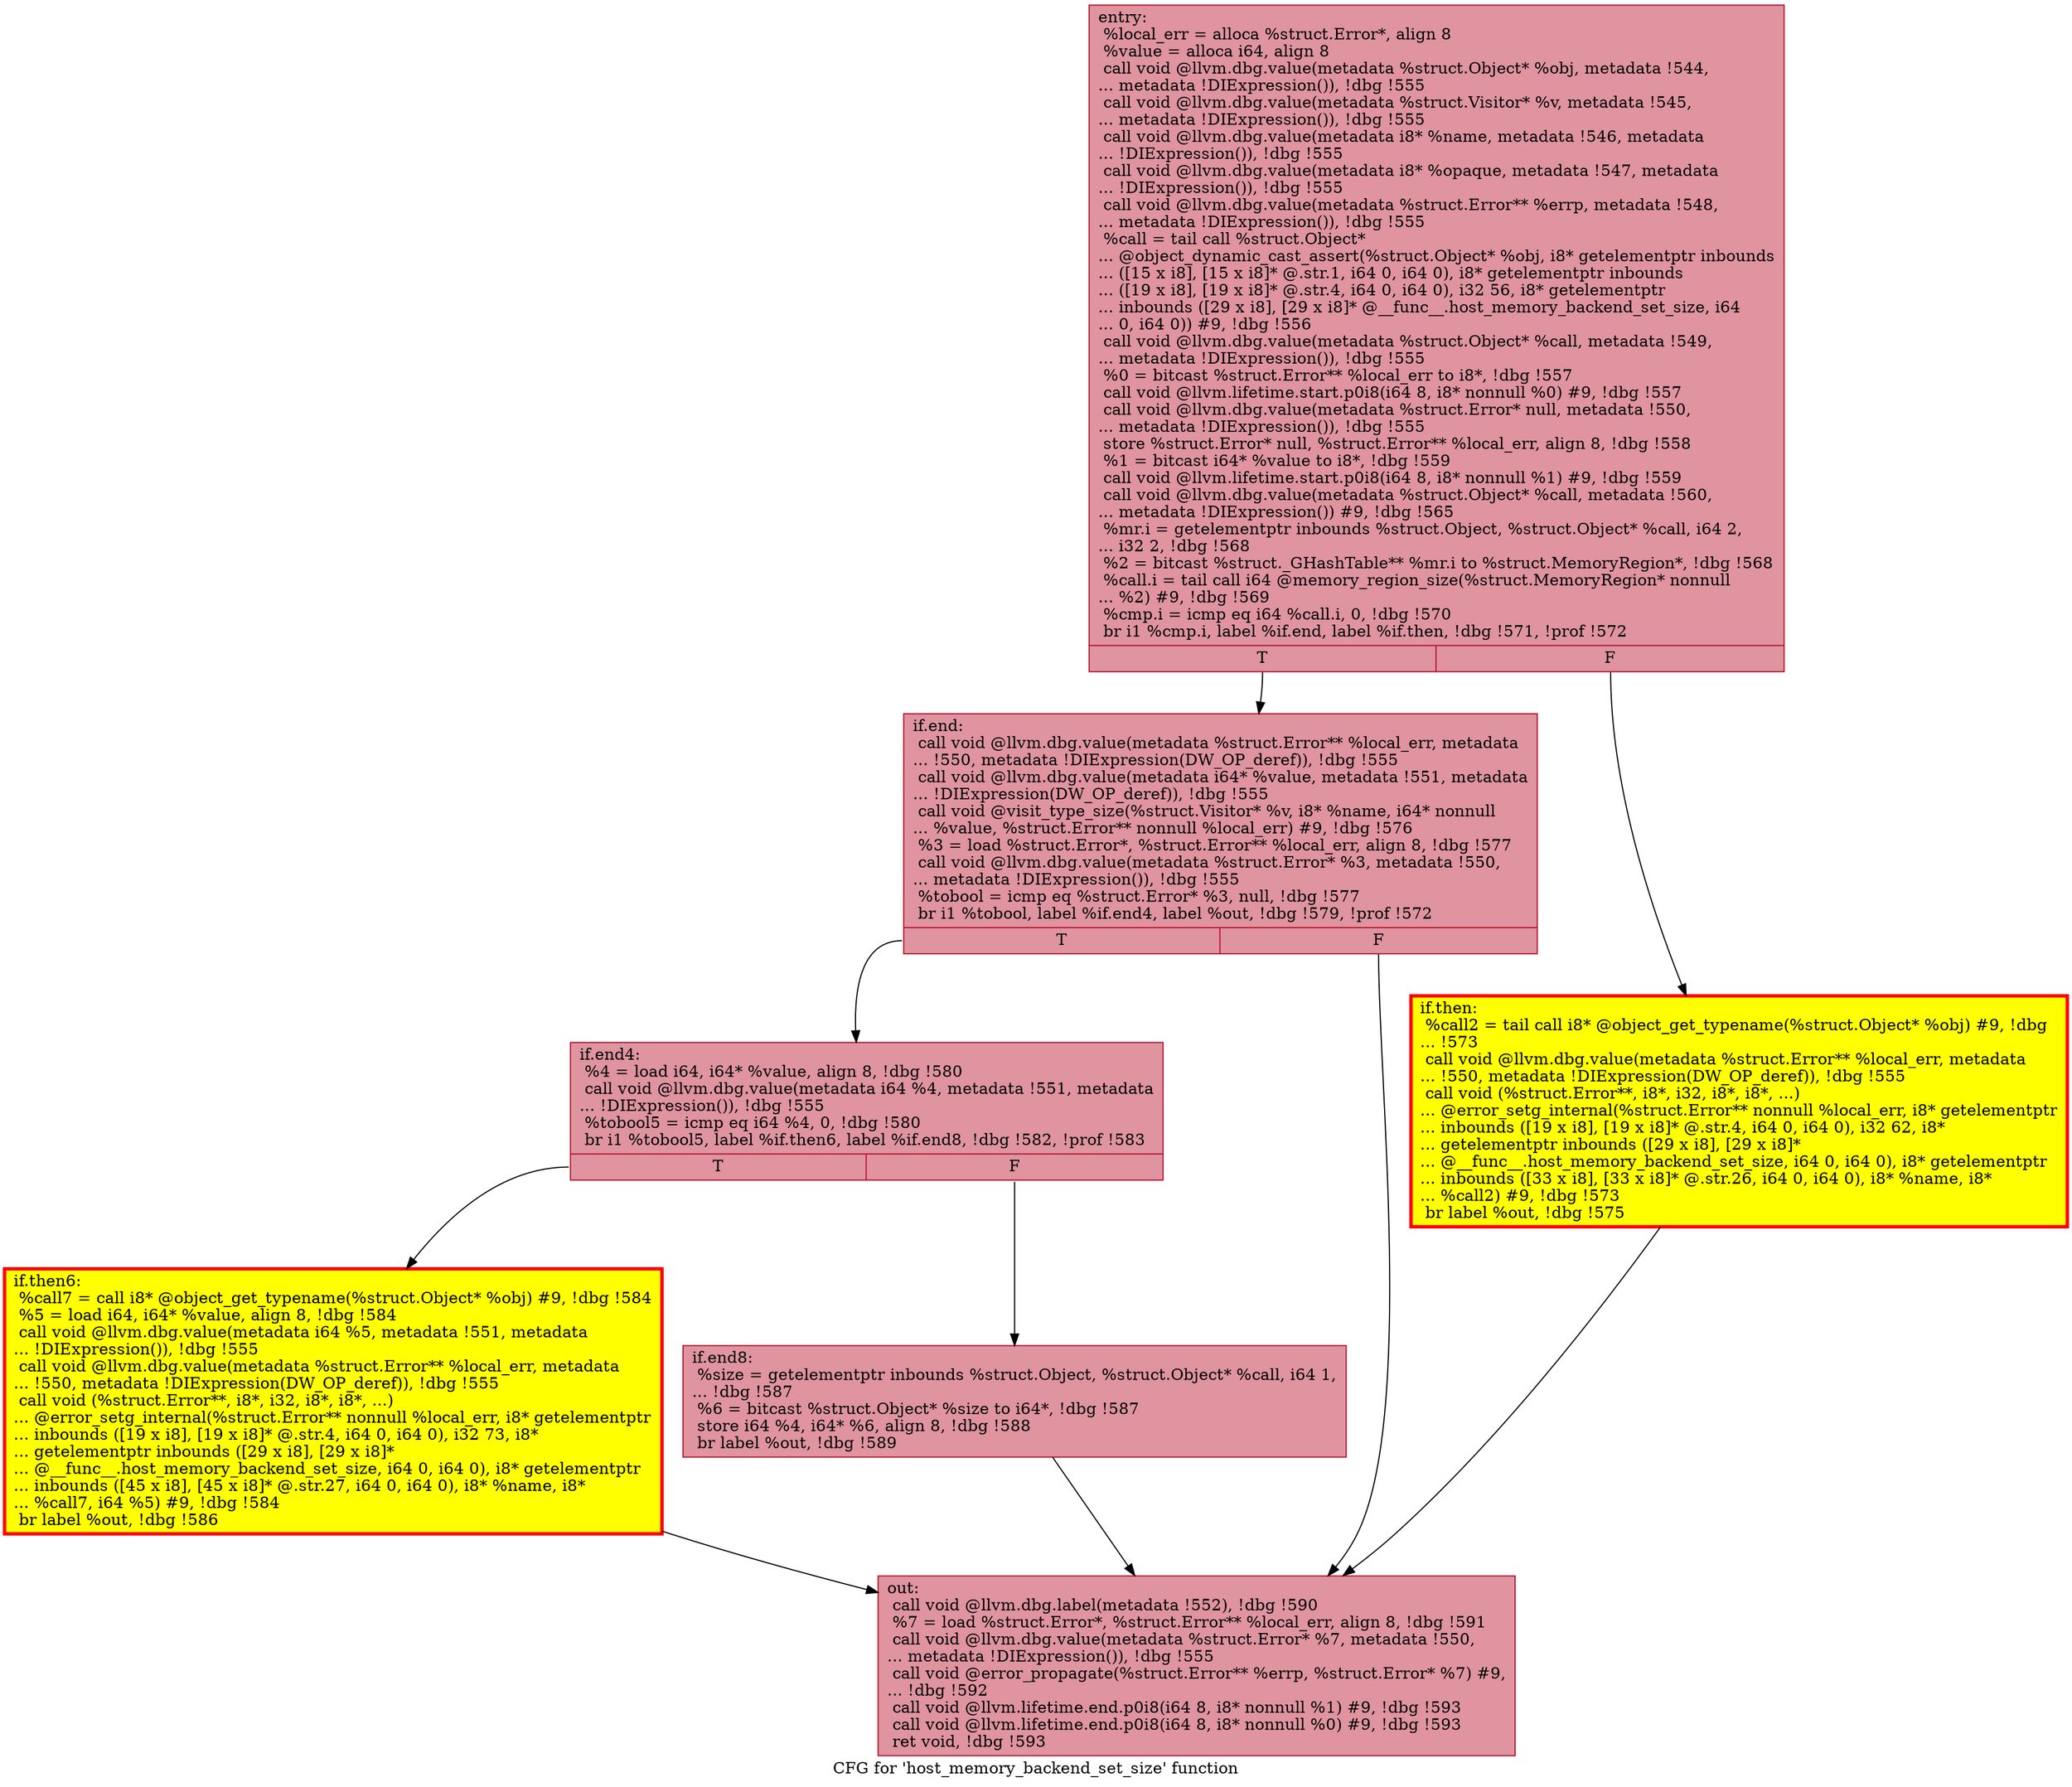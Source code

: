 digraph "CFG for 'host_memory_backend_set_size' function" {
	label="CFG for 'host_memory_backend_set_size' function";

	Node0x562907adec70 [shape=record,color="#b70d28ff", style=filled, fillcolor="#b70d2870",label="{entry:\l  %local_err = alloca %struct.Error*, align 8\l  %value = alloca i64, align 8\l  call void @llvm.dbg.value(metadata %struct.Object* %obj, metadata !544,\l... metadata !DIExpression()), !dbg !555\l  call void @llvm.dbg.value(metadata %struct.Visitor* %v, metadata !545,\l... metadata !DIExpression()), !dbg !555\l  call void @llvm.dbg.value(metadata i8* %name, metadata !546, metadata\l... !DIExpression()), !dbg !555\l  call void @llvm.dbg.value(metadata i8* %opaque, metadata !547, metadata\l... !DIExpression()), !dbg !555\l  call void @llvm.dbg.value(metadata %struct.Error** %errp, metadata !548,\l... metadata !DIExpression()), !dbg !555\l  %call = tail call %struct.Object*\l... @object_dynamic_cast_assert(%struct.Object* %obj, i8* getelementptr inbounds\l... ([15 x i8], [15 x i8]* @.str.1, i64 0, i64 0), i8* getelementptr inbounds\l... ([19 x i8], [19 x i8]* @.str.4, i64 0, i64 0), i32 56, i8* getelementptr\l... inbounds ([29 x i8], [29 x i8]* @__func__.host_memory_backend_set_size, i64\l... 0, i64 0)) #9, !dbg !556\l  call void @llvm.dbg.value(metadata %struct.Object* %call, metadata !549,\l... metadata !DIExpression()), !dbg !555\l  %0 = bitcast %struct.Error** %local_err to i8*, !dbg !557\l  call void @llvm.lifetime.start.p0i8(i64 8, i8* nonnull %0) #9, !dbg !557\l  call void @llvm.dbg.value(metadata %struct.Error* null, metadata !550,\l... metadata !DIExpression()), !dbg !555\l  store %struct.Error* null, %struct.Error** %local_err, align 8, !dbg !558\l  %1 = bitcast i64* %value to i8*, !dbg !559\l  call void @llvm.lifetime.start.p0i8(i64 8, i8* nonnull %1) #9, !dbg !559\l  call void @llvm.dbg.value(metadata %struct.Object* %call, metadata !560,\l... metadata !DIExpression()) #9, !dbg !565\l  %mr.i = getelementptr inbounds %struct.Object, %struct.Object* %call, i64 2,\l... i32 2, !dbg !568\l  %2 = bitcast %struct._GHashTable** %mr.i to %struct.MemoryRegion*, !dbg !568\l  %call.i = tail call i64 @memory_region_size(%struct.MemoryRegion* nonnull\l... %2) #9, !dbg !569\l  %cmp.i = icmp eq i64 %call.i, 0, !dbg !570\l  br i1 %cmp.i, label %if.end, label %if.then, !dbg !571, !prof !572\l|{<s0>T|<s1>F}}"];
	Node0x562907adec70:s0 -> Node0x562907ae9570;
	Node0x562907adec70:s1 -> Node0x562907ae9500;
	Node0x562907ae9500 [shape=record,penwidth=3.0, style="filled", color="red", fillcolor="yellow",label="{if.then:                                          \l  %call2 = tail call i8* @object_get_typename(%struct.Object* %obj) #9, !dbg\l... !573\l  call void @llvm.dbg.value(metadata %struct.Error** %local_err, metadata\l... !550, metadata !DIExpression(DW_OP_deref)), !dbg !555\l  call void (%struct.Error**, i8*, i32, i8*, i8*, ...)\l... @error_setg_internal(%struct.Error** nonnull %local_err, i8* getelementptr\l... inbounds ([19 x i8], [19 x i8]* @.str.4, i64 0, i64 0), i32 62, i8*\l... getelementptr inbounds ([29 x i8], [29 x i8]*\l... @__func__.host_memory_backend_set_size, i64 0, i64 0), i8* getelementptr\l... inbounds ([33 x i8], [33 x i8]* @.str.26, i64 0, i64 0), i8* %name, i8*\l... %call2) #9, !dbg !573\l  br label %out, !dbg !575\l}"];
	Node0x562907ae9500 -> Node0x562907ae9940;
	Node0x562907ae9570 [shape=record,color="#b70d28ff", style=filled, fillcolor="#b70d2870",label="{if.end:                                           \l  call void @llvm.dbg.value(metadata %struct.Error** %local_err, metadata\l... !550, metadata !DIExpression(DW_OP_deref)), !dbg !555\l  call void @llvm.dbg.value(metadata i64* %value, metadata !551, metadata\l... !DIExpression(DW_OP_deref)), !dbg !555\l  call void @visit_type_size(%struct.Visitor* %v, i8* %name, i64* nonnull\l... %value, %struct.Error** nonnull %local_err) #9, !dbg !576\l  %3 = load %struct.Error*, %struct.Error** %local_err, align 8, !dbg !577\l  call void @llvm.dbg.value(metadata %struct.Error* %3, metadata !550,\l... metadata !DIExpression()), !dbg !555\l  %tobool = icmp eq %struct.Error* %3, null, !dbg !577\l  br i1 %tobool, label %if.end4, label %out, !dbg !579, !prof !572\l|{<s0>T|<s1>F}}"];
	Node0x562907ae9570:s0 -> Node0x562907aeace0;
	Node0x562907ae9570:s1 -> Node0x562907ae9940;
	Node0x562907aeace0 [shape=record,color="#b70d28ff", style=filled, fillcolor="#b70d2870",label="{if.end4:                                          \l  %4 = load i64, i64* %value, align 8, !dbg !580\l  call void @llvm.dbg.value(metadata i64 %4, metadata !551, metadata\l... !DIExpression()), !dbg !555\l  %tobool5 = icmp eq i64 %4, 0, !dbg !580\l  br i1 %tobool5, label %if.then6, label %if.end8, !dbg !582, !prof !583\l|{<s0>T|<s1>F}}"];
	Node0x562907aeace0:s0 -> Node0x562907aeb190;
	Node0x562907aeace0:s1 -> Node0x562907aeb1e0;
	Node0x562907aeb190 [shape=record,penwidth=3.0, style="filled", color="red", fillcolor="yellow",label="{if.then6:                                         \l  %call7 = call i8* @object_get_typename(%struct.Object* %obj) #9, !dbg !584\l  %5 = load i64, i64* %value, align 8, !dbg !584\l  call void @llvm.dbg.value(metadata i64 %5, metadata !551, metadata\l... !DIExpression()), !dbg !555\l  call void @llvm.dbg.value(metadata %struct.Error** %local_err, metadata\l... !550, metadata !DIExpression(DW_OP_deref)), !dbg !555\l  call void (%struct.Error**, i8*, i32, i8*, i8*, ...)\l... @error_setg_internal(%struct.Error** nonnull %local_err, i8* getelementptr\l... inbounds ([19 x i8], [19 x i8]* @.str.4, i64 0, i64 0), i32 73, i8*\l... getelementptr inbounds ([29 x i8], [29 x i8]*\l... @__func__.host_memory_backend_set_size, i64 0, i64 0), i8* getelementptr\l... inbounds ([45 x i8], [45 x i8]* @.str.27, i64 0, i64 0), i8* %name, i8*\l... %call7, i64 %5) #9, !dbg !584\l  br label %out, !dbg !586\l}"];
	Node0x562907aeb190 -> Node0x562907ae9940;
	Node0x562907aeb1e0 [shape=record,color="#b70d28ff", style=filled, fillcolor="#b70d2870",label="{if.end8:                                          \l  %size = getelementptr inbounds %struct.Object, %struct.Object* %call, i64 1,\l... !dbg !587\l  %6 = bitcast %struct.Object* %size to i64*, !dbg !587\l  store i64 %4, i64* %6, align 8, !dbg !588\l  br label %out, !dbg !589\l}"];
	Node0x562907aeb1e0 -> Node0x562907ae9940;
	Node0x562907ae9940 [shape=record,color="#b70d28ff", style=filled, fillcolor="#b70d2870",label="{out:                                              \l  call void @llvm.dbg.label(metadata !552), !dbg !590\l  %7 = load %struct.Error*, %struct.Error** %local_err, align 8, !dbg !591\l  call void @llvm.dbg.value(metadata %struct.Error* %7, metadata !550,\l... metadata !DIExpression()), !dbg !555\l  call void @error_propagate(%struct.Error** %errp, %struct.Error* %7) #9,\l... !dbg !592\l  call void @llvm.lifetime.end.p0i8(i64 8, i8* nonnull %1) #9, !dbg !593\l  call void @llvm.lifetime.end.p0i8(i64 8, i8* nonnull %0) #9, !dbg !593\l  ret void, !dbg !593\l}"];
}
